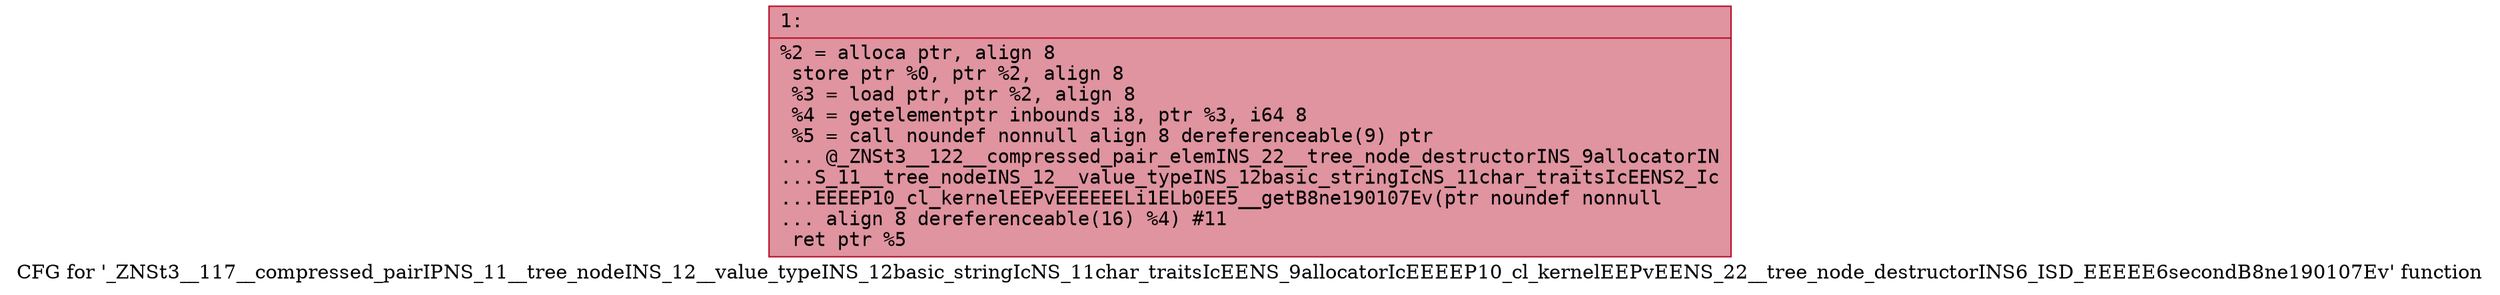 digraph "CFG for '_ZNSt3__117__compressed_pairIPNS_11__tree_nodeINS_12__value_typeINS_12basic_stringIcNS_11char_traitsIcEENS_9allocatorIcEEEEP10_cl_kernelEEPvEENS_22__tree_node_destructorINS6_ISD_EEEEE6secondB8ne190107Ev' function" {
	label="CFG for '_ZNSt3__117__compressed_pairIPNS_11__tree_nodeINS_12__value_typeINS_12basic_stringIcNS_11char_traitsIcEENS_9allocatorIcEEEEP10_cl_kernelEEPvEENS_22__tree_node_destructorINS6_ISD_EEEEE6secondB8ne190107Ev' function";

	Node0x60000139e850 [shape=record,color="#b70d28ff", style=filled, fillcolor="#b70d2870" fontname="Courier",label="{1:\l|  %2 = alloca ptr, align 8\l  store ptr %0, ptr %2, align 8\l  %3 = load ptr, ptr %2, align 8\l  %4 = getelementptr inbounds i8, ptr %3, i64 8\l  %5 = call noundef nonnull align 8 dereferenceable(9) ptr\l... @_ZNSt3__122__compressed_pair_elemINS_22__tree_node_destructorINS_9allocatorIN\l...S_11__tree_nodeINS_12__value_typeINS_12basic_stringIcNS_11char_traitsIcEENS2_Ic\l...EEEEP10_cl_kernelEEPvEEEEEELi1ELb0EE5__getB8ne190107Ev(ptr noundef nonnull\l... align 8 dereferenceable(16) %4) #11\l  ret ptr %5\l}"];
}
